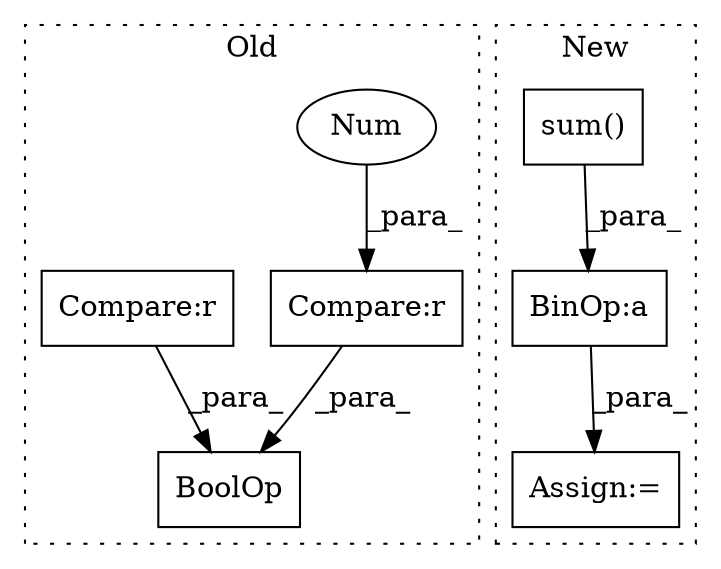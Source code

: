 digraph G {
subgraph cluster0 {
1 [label="BoolOp" a="72" s="32488" l="40" shape="box"];
3 [label="Compare:r" a="40" s="32488" l="14" shape="box"];
6 [label="Num" a="76" s="32501" l="1" shape="ellipse"];
7 [label="Compare:r" a="40" s="32507" l="21" shape="box"];
label = "Old";
style="dotted";
}
subgraph cluster1 {
2 [label="sum()" a="75" s="32953" l="24" shape="box"];
4 [label="Assign:=" a="68" s="33011" l="3" shape="box"];
5 [label="BinOp:a" a="82" s="33048" l="3" shape="box"];
label = "New";
style="dotted";
}
2 -> 5 [label="_para_"];
3 -> 1 [label="_para_"];
5 -> 4 [label="_para_"];
6 -> 3 [label="_para_"];
7 -> 1 [label="_para_"];
}